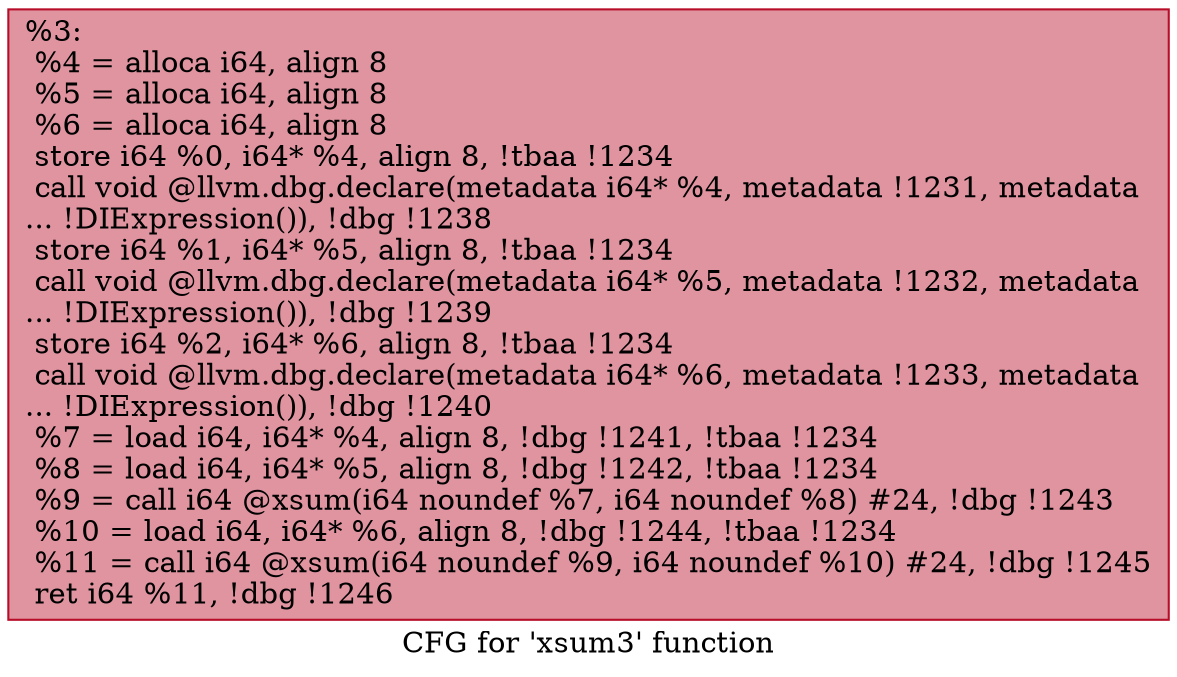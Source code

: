 digraph "CFG for 'xsum3' function" {
	label="CFG for 'xsum3' function";

	Node0xcf55c0 [shape=record,color="#b70d28ff", style=filled, fillcolor="#b70d2870",label="{%3:\l  %4 = alloca i64, align 8\l  %5 = alloca i64, align 8\l  %6 = alloca i64, align 8\l  store i64 %0, i64* %4, align 8, !tbaa !1234\l  call void @llvm.dbg.declare(metadata i64* %4, metadata !1231, metadata\l... !DIExpression()), !dbg !1238\l  store i64 %1, i64* %5, align 8, !tbaa !1234\l  call void @llvm.dbg.declare(metadata i64* %5, metadata !1232, metadata\l... !DIExpression()), !dbg !1239\l  store i64 %2, i64* %6, align 8, !tbaa !1234\l  call void @llvm.dbg.declare(metadata i64* %6, metadata !1233, metadata\l... !DIExpression()), !dbg !1240\l  %7 = load i64, i64* %4, align 8, !dbg !1241, !tbaa !1234\l  %8 = load i64, i64* %5, align 8, !dbg !1242, !tbaa !1234\l  %9 = call i64 @xsum(i64 noundef %7, i64 noundef %8) #24, !dbg !1243\l  %10 = load i64, i64* %6, align 8, !dbg !1244, !tbaa !1234\l  %11 = call i64 @xsum(i64 noundef %9, i64 noundef %10) #24, !dbg !1245\l  ret i64 %11, !dbg !1246\l}"];
}
